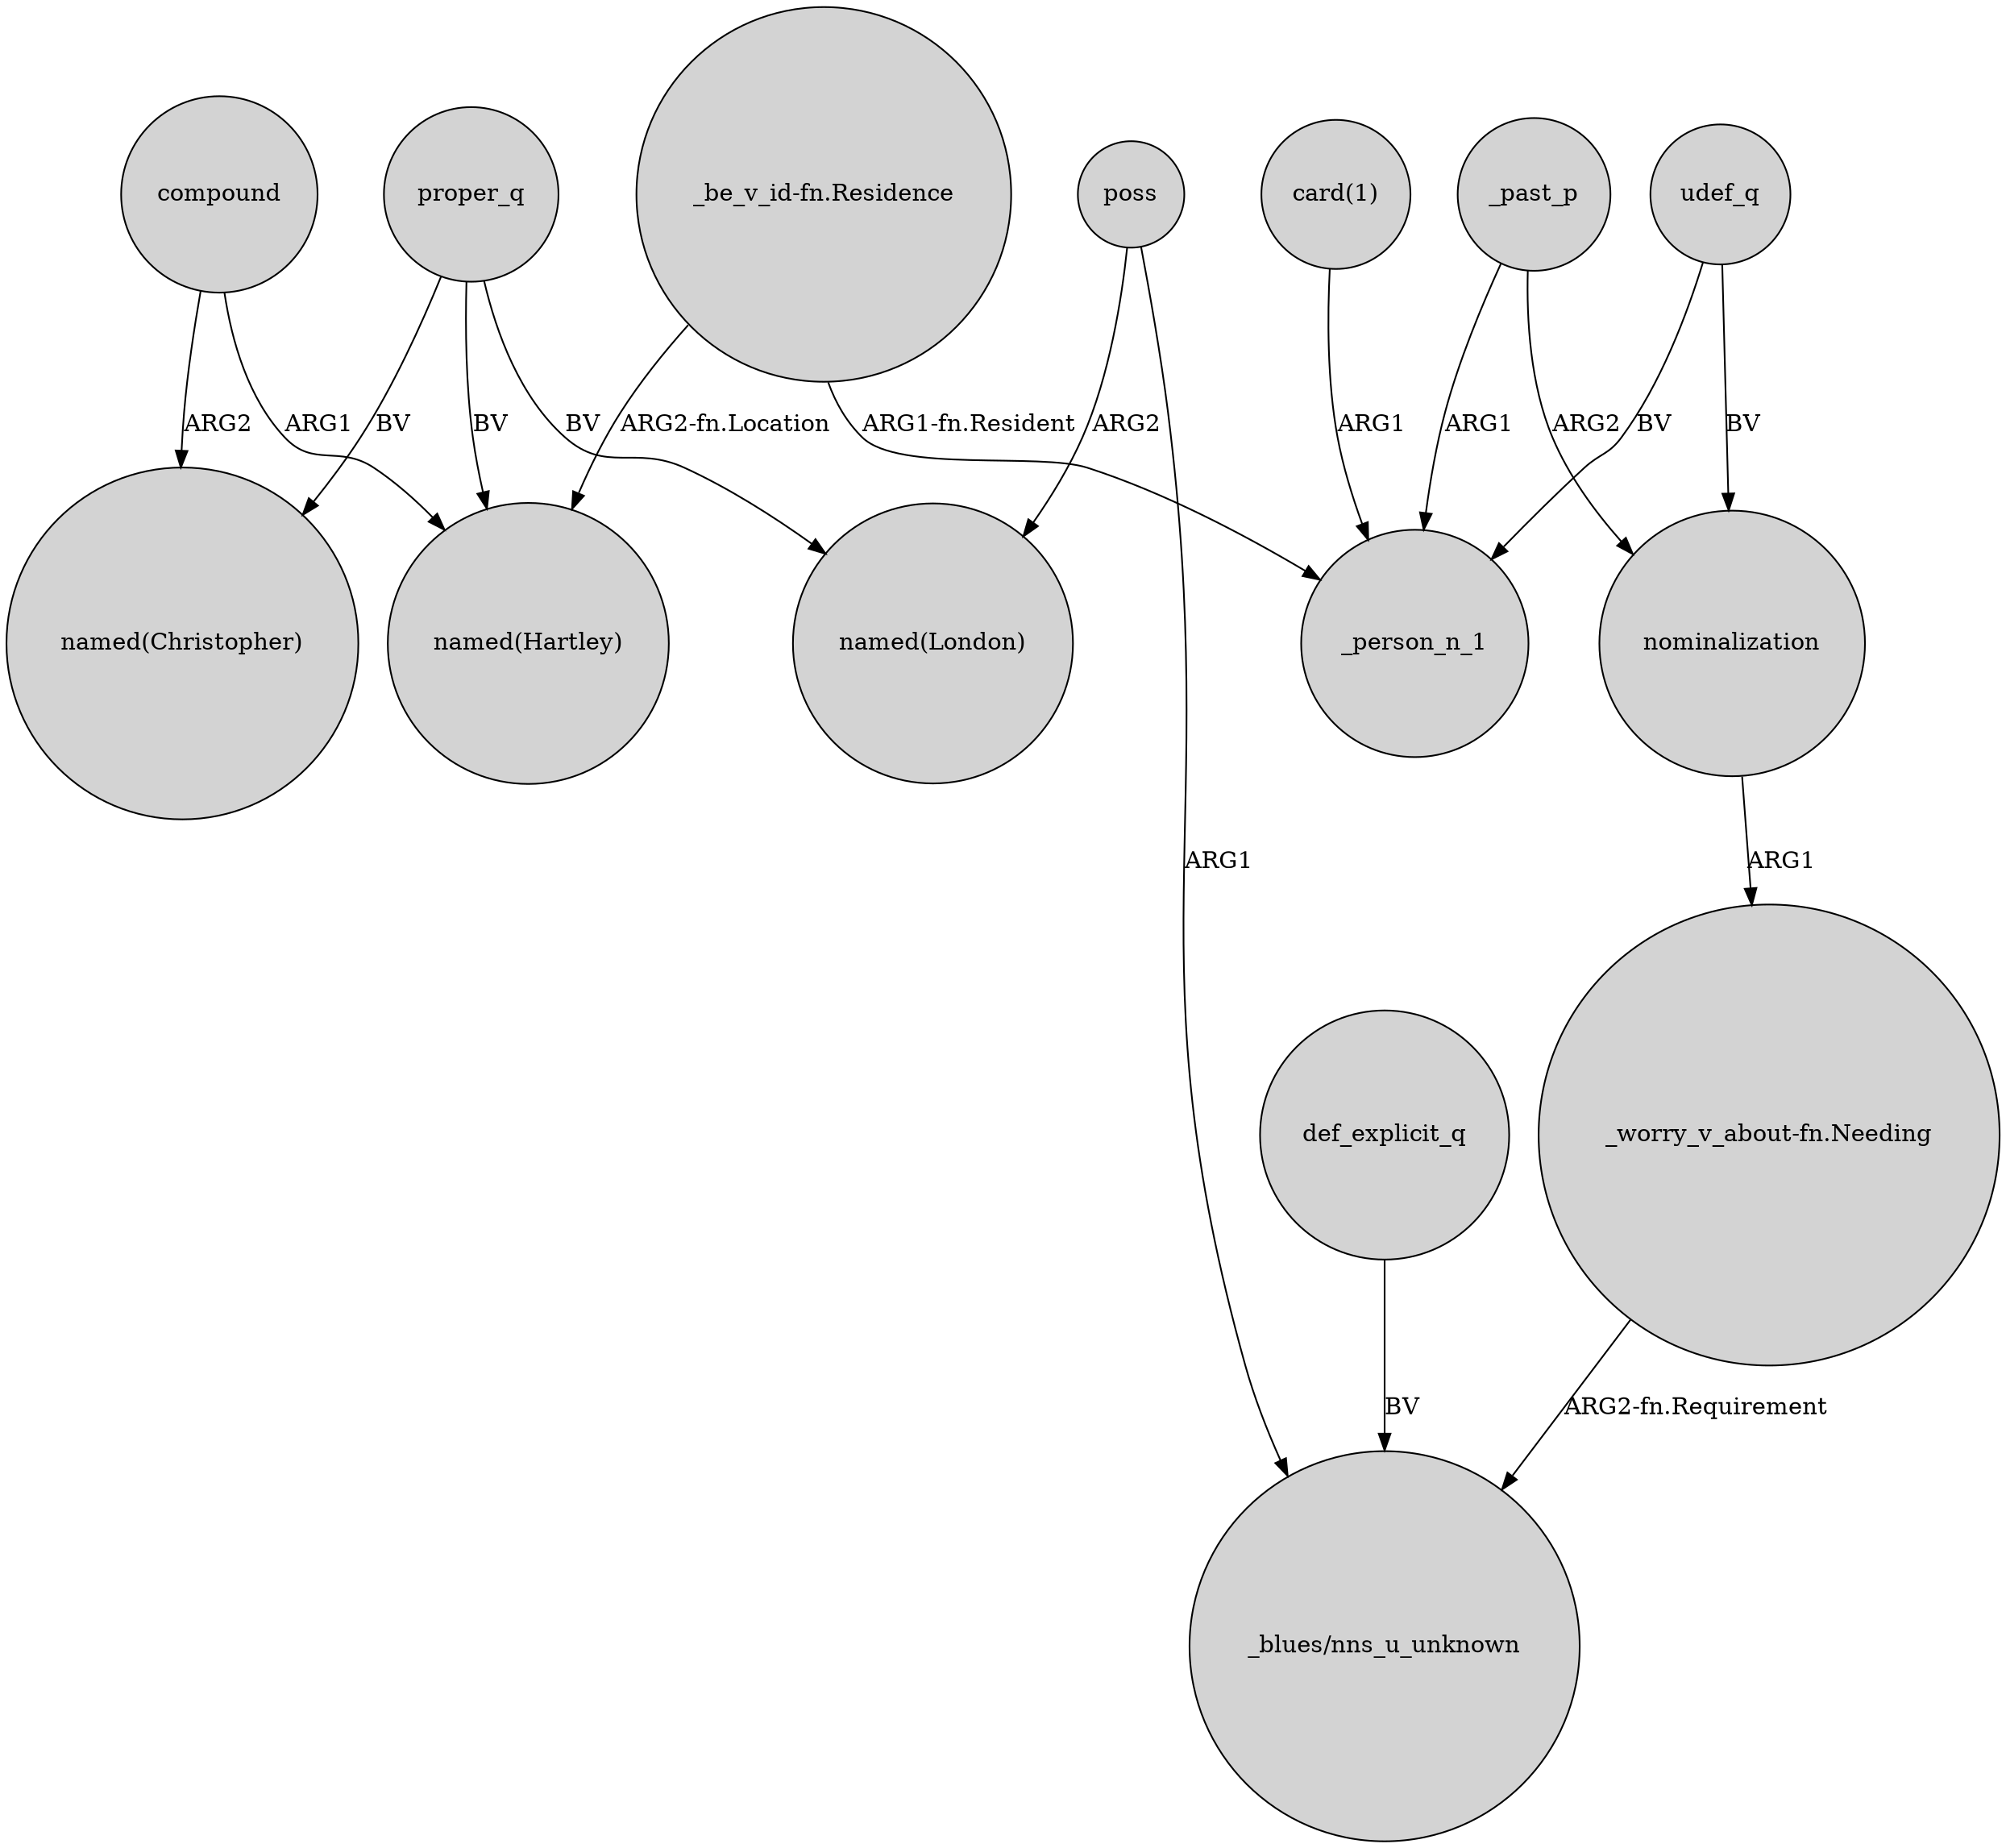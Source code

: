 digraph {
	node [shape=circle style=filled]
	proper_q -> "named(Hartley)" [label=BV]
	udef_q -> _person_n_1 [label=BV]
	"card(1)" -> _person_n_1 [label=ARG1]
	proper_q -> "named(London)" [label=BV]
	"_worry_v_about-fn.Needing" -> "_blues/nns_u_unknown" [label="ARG2-fn.Requirement"]
	compound -> "named(Christopher)" [label=ARG2]
	def_explicit_q -> "_blues/nns_u_unknown" [label=BV]
	_past_p -> _person_n_1 [label=ARG1]
	proper_q -> "named(Christopher)" [label=BV]
	nominalization -> "_worry_v_about-fn.Needing" [label=ARG1]
	"_be_v_id-fn.Residence" -> _person_n_1 [label="ARG1-fn.Resident"]
	"_be_v_id-fn.Residence" -> "named(Hartley)" [label="ARG2-fn.Location"]
	_past_p -> nominalization [label=ARG2]
	poss -> "_blues/nns_u_unknown" [label=ARG1]
	compound -> "named(Hartley)" [label=ARG1]
	poss -> "named(London)" [label=ARG2]
	udef_q -> nominalization [label=BV]
}
